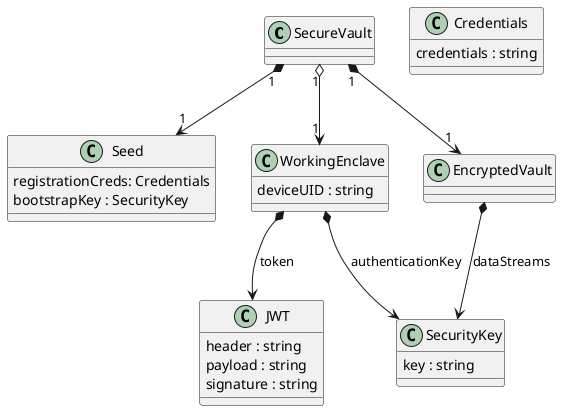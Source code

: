 @startuml

class SecureVault {
}

class Seed {
    registrationCreds: Credentials
    bootstrapKey : SecurityKey
}

class WorkingEnclave {
    deviceUID : string
}

class EncryptedVault {
}

SecureVault "1" *--> "1" Seed
SecureVault "1" *--> "1" EncryptedVault
SecureVault "1" o--> "1" WorkingEnclave

class Credentials {
    credentials : string
}

class SecurityKey {
    key : string
}

class JWT {
    header : string
    payload : string
    signature : string
}

WorkingEnclave *--> SecurityKey : authenticationKey
WorkingEnclave *--> JWT : token
EncryptedVault *--> SecurityKey : dataStreams

@enduml

